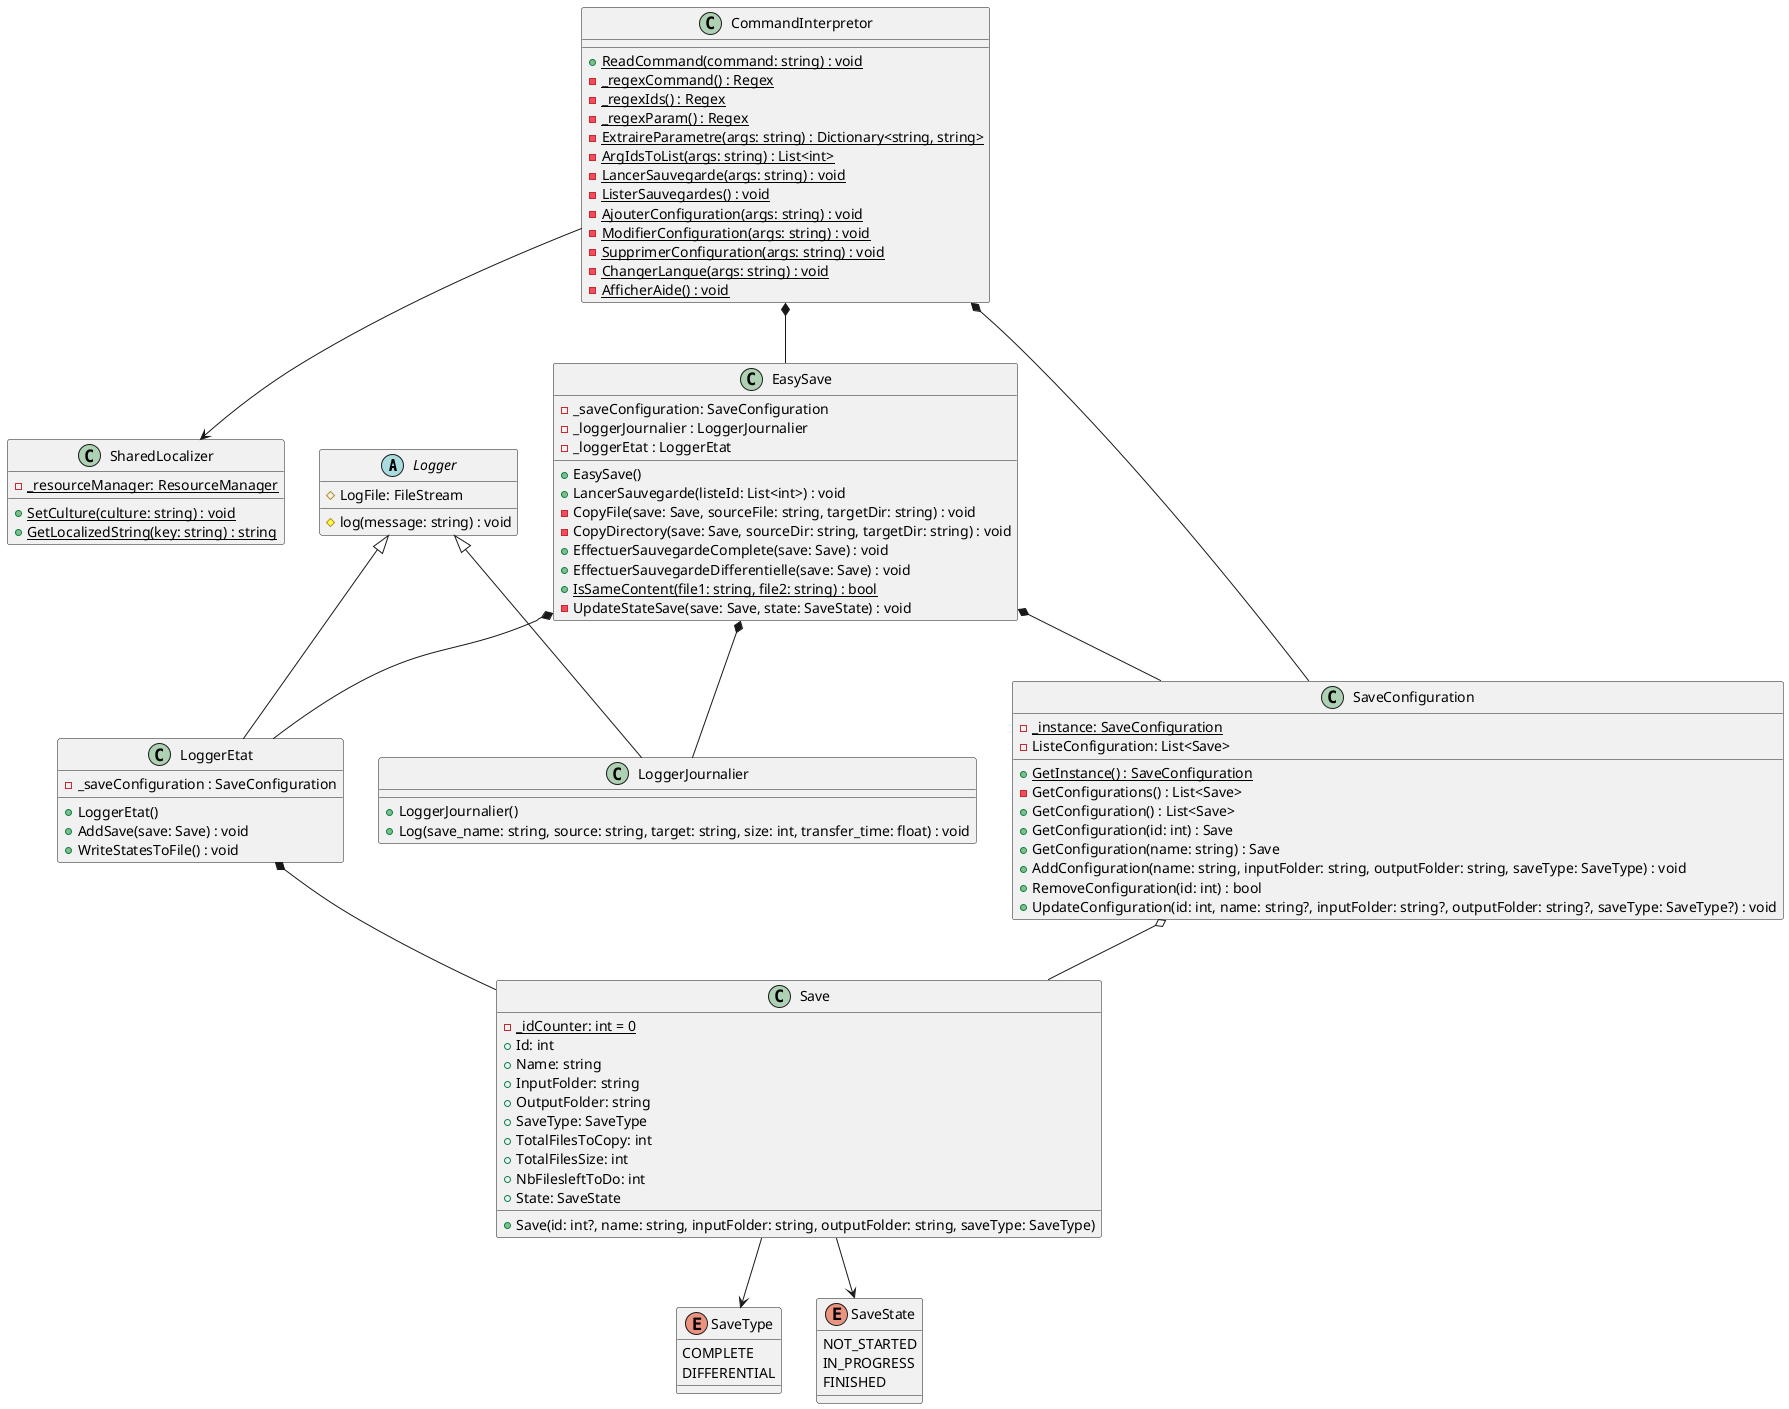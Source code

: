 @startuml Diagramme de classe
abstract class Logger {
    #LogFile: FileStream
    #log(message: string) : void
}

Logger <|-- LoggerJournalier
class LoggerJournalier {
    +LoggerJournalier()
    +Log(save_name: string, source: string, target: string, size: int, transfer_time: float) : void
}

Logger <|-- LoggerEtat
LoggerEtat *-- Save
class LoggerEtat {
    -_saveConfiguration : SaveConfiguration
    +LoggerEtat()
    +AddSave(save: Save) : void
    +WriteStatesToFile() : void
}

EasySave *-- SaveConfiguration
EasySave *-- LoggerJournalier
EasySave *-- LoggerEtat
class EasySave {
    -_saveConfiguration: SaveConfiguration
	-_loggerJournalier : LoggerJournalier
	-_loggerEtat : LoggerEtat
    +EasySave()
    +LancerSauvegarde(listeId: List<int>) : void
	-CopyFile(save: Save, sourceFile: string, targetDir: string) : void
    -CopyDirectory(save: Save, sourceDir: string, targetDir: string) : void
    +EffectuerSauvegardeComplete(save: Save) : void
    +EffectuerSauvegardeDifferentielle(save: Save) : void
    {static}+IsSameContent(file1: string, file2: string) : bool
	-UpdateStateSave(save: Save, state: SaveState) : void
}

SaveConfiguration o-- Save
class SaveConfiguration {
	{static}-_instance: SaveConfiguration
	-ListeConfiguration: List<Save>
	{static}+GetInstance() : SaveConfiguration
	-GetConfigurations() : List<Save>
	+GetConfiguration() : List<Save>
	+GetConfiguration(id: int) : Save
	+GetConfiguration(name: string) : Save
	+AddConfiguration(name: string, inputFolder: string, outputFolder: string, saveType: SaveType) : void
	+RemoveConfiguration(id: int) : bool
	+UpdateConfiguration(id: int, name: string?, inputFolder: string?, outputFolder: string?, saveType: SaveType?) : void
}

enum SaveType {
  COMPLETE
  DIFFERENTIAL
}

enum SaveState {
  NOT_STARTED
  IN_PROGRESS
  FINISHED
}

Save --> SaveType
Save --> SaveState
class Save {
	{static}-_idCounter: int = 0
	+Id: int
	+Name: string
	+InputFolder: string
	+OutputFolder: string
	+SaveType: SaveType
	+TotalFilesToCopy: int
	+TotalFilesSize: int
	+NbFilesleftToDo: int
	+State: SaveState
	+Save(id: int?, name: string, inputFolder: string, outputFolder: string, saveType: SaveType)

}

class SharedLocalizer {
	{static}-_resourceManager: ResourceManager
	{static}+SetCulture(culture: string) : void
	{static}+GetLocalizedString(key: string) : string
}

CommandInterpretor --> SharedLocalizer
CommandInterpretor *-- SaveConfiguration
CommandInterpretor *-- EasySave
class CommandInterpretor {
	{static}+ReadCommand(command: string) : void
	{static}-_regexCommand() : Regex
	{static}-_regexIds() : Regex
	{static}-_regexParam() : Regex
	{static}-ExtraireParametre(args: string) : Dictionary<string, string>
	{static}-ArgIdsToList(args: string) : List<int>
	{static}-LancerSauvegarde(args: string) : void
	{static}-ListerSauvegardes() : void
	{static}-AjouterConfiguration(args: string) : void
	{static}-ModifierConfiguration(args: string) : void
	{static}-SupprimerConfiguration(args: string) : void
	{static}-ChangerLangue(args: string) : void
	{static}-AfficherAide() : void
}
@enduml